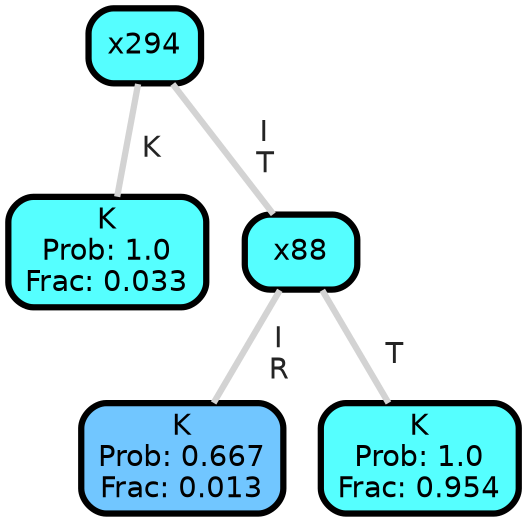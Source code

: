 graph Tree {
node [shape=box, style="filled, rounded",color="black",penwidth="3",fontcolor="black",                 fontname=helvetica] ;
graph [ranksep="0 equally", splines=straight,                 bgcolor=transparent, dpi=200] ;
edge [fontname=helvetica, fontweight=bold,fontcolor=grey14,color=lightgray] ;
0 [label="K
Prob: 1.0
Frac: 0.033", fillcolor="#55ffff"] ;
1 [label="x294", fillcolor="#55feff"] ;
2 [label="K
Prob: 0.667
Frac: 0.013", fillcolor="#71c6ff"] ;
3 [label="x88", fillcolor="#55feff"] ;
4 [label="K
Prob: 1.0
Frac: 0.954", fillcolor="#55ffff"] ;
1 -- 0 [label=" K",penwidth=3] ;
1 -- 3 [label=" I\n T",penwidth=3] ;
3 -- 2 [label=" I\n R",penwidth=3] ;
3 -- 4 [label=" T",penwidth=3] ;
{rank = same;}}